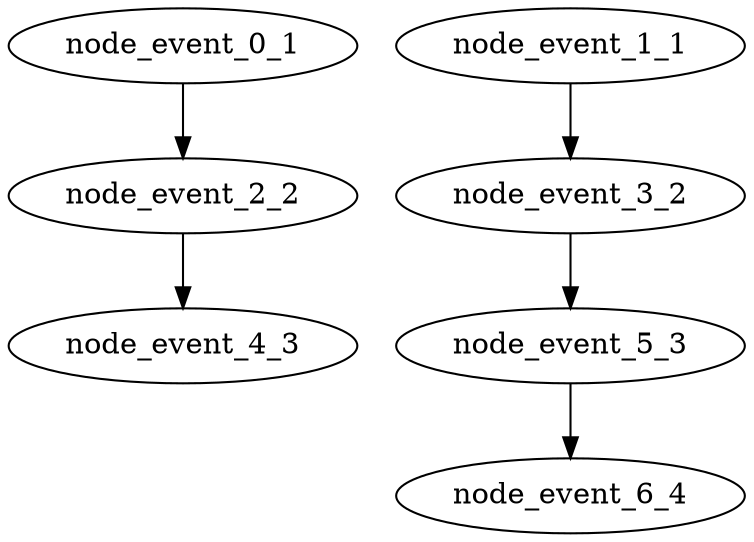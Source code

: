 digraph {
    node_event_0_1 [EventIndex="0" EventType="DotQasm.Scheduling.GateEvent" Depth="1" Dependencies="0" Latency="00:00:00.0010000" Priority="0.003"];
    node_event_1_1 [EventIndex="1" EventType="DotQasm.Scheduling.GateEvent" Depth="1" Dependencies="0" Latency="00:00:00.0010000" Priority="0.006"];
    node_event_2_2 [EventIndex="2" EventType="DotQasm.Scheduling.GateEvent" Depth="2" Dependencies="1" Latency="00:00:00.0010000" Priority="0.002"];
    node_event_3_2 [EventIndex="3" EventType="DotQasm.Scheduling.GateEvent" Depth="2" Dependencies="1" Latency="00:00:00.0010000" Priority="0.005"];
    node_event_4_3 [EventIndex="4" EventType="DotQasm.Scheduling.GateEvent" Depth="3" Dependencies="2" Latency="00:00:00.0010000" Priority="0.001"];
    node_event_5_3 [EventIndex="5" EventType="DotQasm.Scheduling.GateEvent" Depth="3" Dependencies="2" Latency="00:00:00.0010000" Priority="0.004"];
    node_event_6_4 [EventIndex="6" EventType="DotQasm.Scheduling.MeasurementEvent" Depth="4" Dependencies="3" Latency="00:00:00.0030000" Priority="0.003"];
    node_event_0_1 -> node_event_2_2;
    node_event_1_1 -> node_event_3_2;
    node_event_2_2 -> node_event_4_3;
    node_event_3_2 -> node_event_5_3;
    node_event_5_3 -> node_event_6_4;
}
